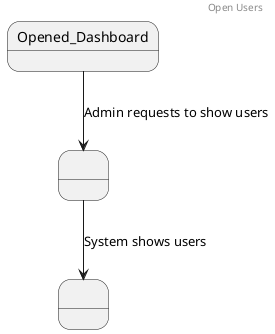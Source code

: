 @startuml

header Open Users

state " " as s1
state " " as s2


Opened_Dashboard --> s1 : Admin requests to show users

s1 --> s2 : System shows users

@enduml